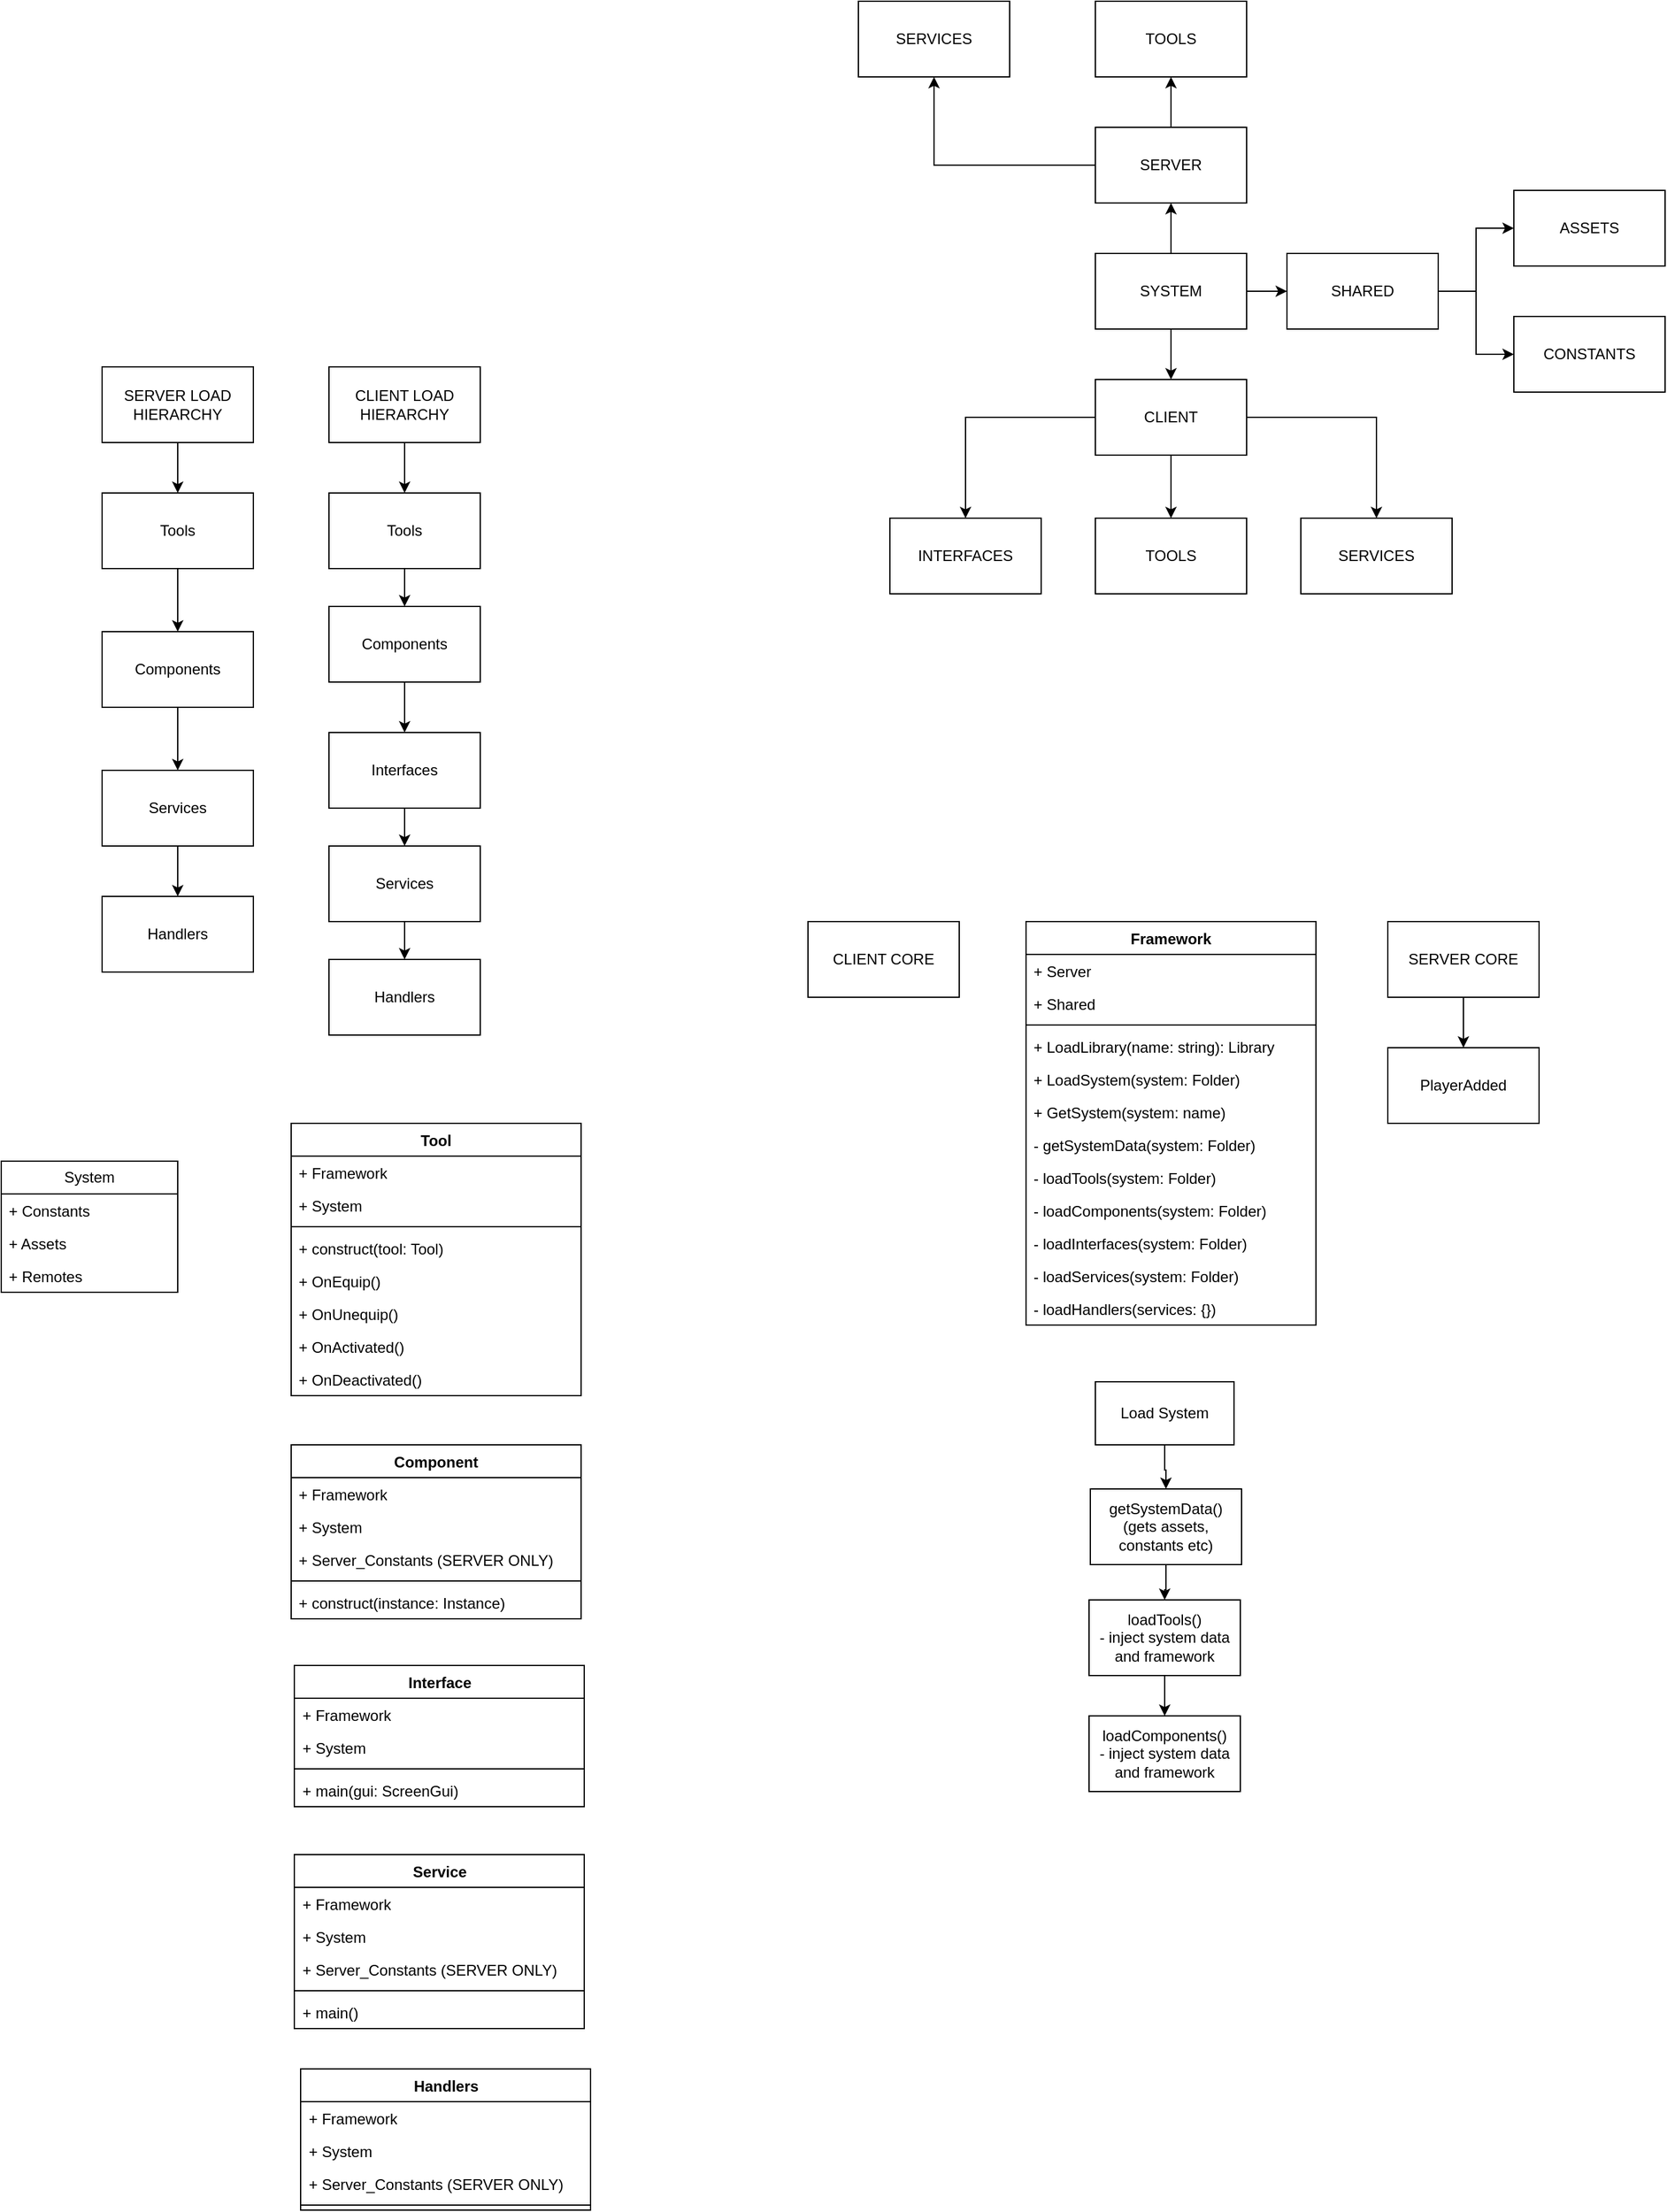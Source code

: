 <mxfile version="24.8.0">
  <diagram name="Strona-1" id="D0WtJ--KG0pHbl8i14lQ">
    <mxGraphModel dx="2062" dy="1830" grid="1" gridSize="10" guides="1" tooltips="1" connect="1" arrows="1" fold="1" page="1" pageScale="1" pageWidth="827" pageHeight="1169" math="0" shadow="0">
      <root>
        <mxCell id="0" />
        <mxCell id="1" parent="0" />
        <mxCell id="Cw_Zhbjyzplr6PI6fNdj-1" value="CLIENT CORE" style="rounded=0;whiteSpace=wrap;html=1;" parent="1" vertex="1">
          <mxGeometry x="130" y="220" width="120" height="60" as="geometry" />
        </mxCell>
        <mxCell id="PejXEIsaFlRkTcH4WxqB-6" style="edgeStyle=orthogonalEdgeStyle;rounded=0;orthogonalLoop=1;jettySize=auto;html=1;entryX=0.5;entryY=0;entryDx=0;entryDy=0;" edge="1" parent="1" source="Cw_Zhbjyzplr6PI6fNdj-2" target="PejXEIsaFlRkTcH4WxqB-5">
          <mxGeometry relative="1" as="geometry" />
        </mxCell>
        <mxCell id="Cw_Zhbjyzplr6PI6fNdj-2" value="SERVER CORE" style="rounded=0;whiteSpace=wrap;html=1;" parent="1" vertex="1">
          <mxGeometry x="590" y="220" width="120" height="60" as="geometry" />
        </mxCell>
        <mxCell id="Cw_Zhbjyzplr6PI6fNdj-11" style="edgeStyle=orthogonalEdgeStyle;rounded=0;orthogonalLoop=1;jettySize=auto;html=1;entryX=0.5;entryY=0;entryDx=0;entryDy=0;" parent="1" source="Cw_Zhbjyzplr6PI6fNdj-7" target="Cw_Zhbjyzplr6PI6fNdj-10" edge="1">
          <mxGeometry relative="1" as="geometry" />
        </mxCell>
        <mxCell id="Cw_Zhbjyzplr6PI6fNdj-13" style="edgeStyle=orthogonalEdgeStyle;rounded=0;orthogonalLoop=1;jettySize=auto;html=1;entryX=0.5;entryY=0;entryDx=0;entryDy=0;" parent="1" source="Cw_Zhbjyzplr6PI6fNdj-7" target="Cw_Zhbjyzplr6PI6fNdj-12" edge="1">
          <mxGeometry relative="1" as="geometry" />
        </mxCell>
        <mxCell id="Cw_Zhbjyzplr6PI6fNdj-15" style="edgeStyle=orthogonalEdgeStyle;rounded=0;orthogonalLoop=1;jettySize=auto;html=1;entryX=0.5;entryY=0;entryDx=0;entryDy=0;" parent="1" source="Cw_Zhbjyzplr6PI6fNdj-7" target="Cw_Zhbjyzplr6PI6fNdj-14" edge="1">
          <mxGeometry relative="1" as="geometry" />
        </mxCell>
        <mxCell id="Cw_Zhbjyzplr6PI6fNdj-7" value="CLIENT" style="whiteSpace=wrap;html=1;rounded=0;" parent="1" vertex="1">
          <mxGeometry x="358" y="-210" width="120" height="60" as="geometry" />
        </mxCell>
        <mxCell id="Cw_Zhbjyzplr6PI6fNdj-10" value="TOOLS" style="whiteSpace=wrap;html=1;rounded=0;" parent="1" vertex="1">
          <mxGeometry x="358" y="-100" width="120" height="60" as="geometry" />
        </mxCell>
        <mxCell id="Cw_Zhbjyzplr6PI6fNdj-12" value="INTERFACES" style="whiteSpace=wrap;html=1;rounded=0;" parent="1" vertex="1">
          <mxGeometry x="195" y="-100" width="120" height="60" as="geometry" />
        </mxCell>
        <mxCell id="Cw_Zhbjyzplr6PI6fNdj-14" value="SERVICES" style="whiteSpace=wrap;html=1;rounded=0;" parent="1" vertex="1">
          <mxGeometry x="521" y="-100" width="120" height="60" as="geometry" />
        </mxCell>
        <mxCell id="Cw_Zhbjyzplr6PI6fNdj-16" value="ASSETS" style="whiteSpace=wrap;html=1;rounded=0;" parent="1" vertex="1">
          <mxGeometry x="690" y="-360" width="120" height="60" as="geometry" />
        </mxCell>
        <mxCell id="Cw_Zhbjyzplr6PI6fNdj-23" style="edgeStyle=orthogonalEdgeStyle;rounded=0;orthogonalLoop=1;jettySize=auto;html=1;entryX=0.5;entryY=0;entryDx=0;entryDy=0;" parent="1" source="Cw_Zhbjyzplr6PI6fNdj-22" target="Cw_Zhbjyzplr6PI6fNdj-7" edge="1">
          <mxGeometry relative="1" as="geometry" />
        </mxCell>
        <mxCell id="Cw_Zhbjyzplr6PI6fNdj-27" style="edgeStyle=orthogonalEdgeStyle;rounded=0;orthogonalLoop=1;jettySize=auto;html=1;entryX=0.5;entryY=1;entryDx=0;entryDy=0;" parent="1" source="Cw_Zhbjyzplr6PI6fNdj-22" target="Cw_Zhbjyzplr6PI6fNdj-24" edge="1">
          <mxGeometry relative="1" as="geometry" />
        </mxCell>
        <mxCell id="Cw_Zhbjyzplr6PI6fNdj-29" value="" style="edgeStyle=orthogonalEdgeStyle;rounded=0;orthogonalLoop=1;jettySize=auto;html=1;" parent="1" source="Cw_Zhbjyzplr6PI6fNdj-22" target="Cw_Zhbjyzplr6PI6fNdj-28" edge="1">
          <mxGeometry relative="1" as="geometry" />
        </mxCell>
        <mxCell id="Cw_Zhbjyzplr6PI6fNdj-22" value="SYSTEM" style="whiteSpace=wrap;html=1;rounded=0;" parent="1" vertex="1">
          <mxGeometry x="358" y="-310" width="120" height="60" as="geometry" />
        </mxCell>
        <mxCell id="Cw_Zhbjyzplr6PI6fNdj-26" style="edgeStyle=orthogonalEdgeStyle;rounded=0;orthogonalLoop=1;jettySize=auto;html=1;entryX=0.5;entryY=1;entryDx=0;entryDy=0;" parent="1" source="Cw_Zhbjyzplr6PI6fNdj-24" target="Cw_Zhbjyzplr6PI6fNdj-25" edge="1">
          <mxGeometry relative="1" as="geometry" />
        </mxCell>
        <mxCell id="Cw_Zhbjyzplr6PI6fNdj-34" style="edgeStyle=orthogonalEdgeStyle;rounded=0;orthogonalLoop=1;jettySize=auto;html=1;" parent="1" source="Cw_Zhbjyzplr6PI6fNdj-24" target="Cw_Zhbjyzplr6PI6fNdj-33" edge="1">
          <mxGeometry relative="1" as="geometry" />
        </mxCell>
        <mxCell id="Cw_Zhbjyzplr6PI6fNdj-24" value="SERVER" style="whiteSpace=wrap;html=1;rounded=0;" parent="1" vertex="1">
          <mxGeometry x="358" y="-410" width="120" height="60" as="geometry" />
        </mxCell>
        <mxCell id="Cw_Zhbjyzplr6PI6fNdj-25" value="SERVICES" style="whiteSpace=wrap;html=1;rounded=0;" parent="1" vertex="1">
          <mxGeometry x="170" y="-510" width="120" height="60" as="geometry" />
        </mxCell>
        <mxCell id="Cw_Zhbjyzplr6PI6fNdj-31" style="edgeStyle=orthogonalEdgeStyle;rounded=0;orthogonalLoop=1;jettySize=auto;html=1;entryX=0;entryY=0.5;entryDx=0;entryDy=0;" parent="1" source="Cw_Zhbjyzplr6PI6fNdj-28" target="Cw_Zhbjyzplr6PI6fNdj-30" edge="1">
          <mxGeometry relative="1" as="geometry" />
        </mxCell>
        <mxCell id="Cw_Zhbjyzplr6PI6fNdj-32" style="edgeStyle=orthogonalEdgeStyle;rounded=0;orthogonalLoop=1;jettySize=auto;html=1;entryX=0;entryY=0.5;entryDx=0;entryDy=0;" parent="1" source="Cw_Zhbjyzplr6PI6fNdj-28" target="Cw_Zhbjyzplr6PI6fNdj-16" edge="1">
          <mxGeometry relative="1" as="geometry" />
        </mxCell>
        <mxCell id="Cw_Zhbjyzplr6PI6fNdj-28" value="SHARED" style="whiteSpace=wrap;html=1;rounded=0;" parent="1" vertex="1">
          <mxGeometry x="510" y="-310" width="120" height="60" as="geometry" />
        </mxCell>
        <mxCell id="Cw_Zhbjyzplr6PI6fNdj-30" value="CONSTANTS" style="whiteSpace=wrap;html=1;rounded=0;" parent="1" vertex="1">
          <mxGeometry x="690" y="-260" width="120" height="60" as="geometry" />
        </mxCell>
        <mxCell id="Cw_Zhbjyzplr6PI6fNdj-33" value="TOOLS" style="whiteSpace=wrap;html=1;rounded=0;" parent="1" vertex="1">
          <mxGeometry x="358" y="-510" width="120" height="60" as="geometry" />
        </mxCell>
        <mxCell id="PejXEIsaFlRkTcH4WxqB-5" value="PlayerAdded" style="whiteSpace=wrap;html=1;rounded=0;" vertex="1" parent="1">
          <mxGeometry x="590" y="320" width="120" height="60" as="geometry" />
        </mxCell>
        <mxCell id="PejXEIsaFlRkTcH4WxqB-7" value="Framework" style="swimlane;fontStyle=1;align=center;verticalAlign=top;childLayout=stackLayout;horizontal=1;startSize=26;horizontalStack=0;resizeParent=1;resizeParentMax=0;resizeLast=0;collapsible=1;marginBottom=0;whiteSpace=wrap;html=1;" vertex="1" parent="1">
          <mxGeometry x="303" y="220" width="230" height="320" as="geometry" />
        </mxCell>
        <mxCell id="PejXEIsaFlRkTcH4WxqB-8" value="+ Server" style="text;strokeColor=none;fillColor=none;align=left;verticalAlign=top;spacingLeft=4;spacingRight=4;overflow=hidden;rotatable=0;points=[[0,0.5],[1,0.5]];portConstraint=eastwest;whiteSpace=wrap;html=1;" vertex="1" parent="PejXEIsaFlRkTcH4WxqB-7">
          <mxGeometry y="26" width="230" height="26" as="geometry" />
        </mxCell>
        <mxCell id="PejXEIsaFlRkTcH4WxqB-12" value="+ Shared" style="text;strokeColor=none;fillColor=none;align=left;verticalAlign=top;spacingLeft=4;spacingRight=4;overflow=hidden;rotatable=0;points=[[0,0.5],[1,0.5]];portConstraint=eastwest;whiteSpace=wrap;html=1;" vertex="1" parent="PejXEIsaFlRkTcH4WxqB-7">
          <mxGeometry y="52" width="230" height="26" as="geometry" />
        </mxCell>
        <mxCell id="PejXEIsaFlRkTcH4WxqB-9" value="" style="line;strokeWidth=1;fillColor=none;align=left;verticalAlign=middle;spacingTop=-1;spacingLeft=3;spacingRight=3;rotatable=0;labelPosition=right;points=[];portConstraint=eastwest;strokeColor=inherit;" vertex="1" parent="PejXEIsaFlRkTcH4WxqB-7">
          <mxGeometry y="78" width="230" height="8" as="geometry" />
        </mxCell>
        <mxCell id="PejXEIsaFlRkTcH4WxqB-10" value="+ LoadLibrary(name: string): Library" style="text;strokeColor=none;fillColor=none;align=left;verticalAlign=top;spacingLeft=4;spacingRight=4;overflow=hidden;rotatable=0;points=[[0,0.5],[1,0.5]];portConstraint=eastwest;whiteSpace=wrap;html=1;" vertex="1" parent="PejXEIsaFlRkTcH4WxqB-7">
          <mxGeometry y="86" width="230" height="26" as="geometry" />
        </mxCell>
        <mxCell id="PejXEIsaFlRkTcH4WxqB-11" value="+ LoadSystem(system: Folder)" style="text;strokeColor=none;fillColor=none;align=left;verticalAlign=top;spacingLeft=4;spacingRight=4;overflow=hidden;rotatable=0;points=[[0,0.5],[1,0.5]];portConstraint=eastwest;whiteSpace=wrap;html=1;" vertex="1" parent="PejXEIsaFlRkTcH4WxqB-7">
          <mxGeometry y="112" width="230" height="26" as="geometry" />
        </mxCell>
        <mxCell id="PejXEIsaFlRkTcH4WxqB-57" value="+ GetSystem(system: name)" style="text;strokeColor=none;fillColor=none;align=left;verticalAlign=top;spacingLeft=4;spacingRight=4;overflow=hidden;rotatable=0;points=[[0,0.5],[1,0.5]];portConstraint=eastwest;whiteSpace=wrap;html=1;" vertex="1" parent="PejXEIsaFlRkTcH4WxqB-7">
          <mxGeometry y="138" width="230" height="26" as="geometry" />
        </mxCell>
        <mxCell id="PejXEIsaFlRkTcH4WxqB-112" value="- getSystemData(system: Folder)" style="text;strokeColor=none;fillColor=none;align=left;verticalAlign=top;spacingLeft=4;spacingRight=4;overflow=hidden;rotatable=0;points=[[0,0.5],[1,0.5]];portConstraint=eastwest;whiteSpace=wrap;html=1;" vertex="1" parent="PejXEIsaFlRkTcH4WxqB-7">
          <mxGeometry y="164" width="230" height="26" as="geometry" />
        </mxCell>
        <mxCell id="PejXEIsaFlRkTcH4WxqB-34" value="- loadTools(system: Folder)" style="text;strokeColor=none;fillColor=none;align=left;verticalAlign=top;spacingLeft=4;spacingRight=4;overflow=hidden;rotatable=0;points=[[0,0.5],[1,0.5]];portConstraint=eastwest;whiteSpace=wrap;html=1;" vertex="1" parent="PejXEIsaFlRkTcH4WxqB-7">
          <mxGeometry y="190" width="230" height="26" as="geometry" />
        </mxCell>
        <mxCell id="PejXEIsaFlRkTcH4WxqB-39" value="- loadComponents(system: Folder)" style="text;strokeColor=none;fillColor=none;align=left;verticalAlign=top;spacingLeft=4;spacingRight=4;overflow=hidden;rotatable=0;points=[[0,0.5],[1,0.5]];portConstraint=eastwest;whiteSpace=wrap;html=1;" vertex="1" parent="PejXEIsaFlRkTcH4WxqB-7">
          <mxGeometry y="216" width="230" height="26" as="geometry" />
        </mxCell>
        <mxCell id="PejXEIsaFlRkTcH4WxqB-43" value="- loadInterfaces(system: Folder)" style="text;strokeColor=none;fillColor=none;align=left;verticalAlign=top;spacingLeft=4;spacingRight=4;overflow=hidden;rotatable=0;points=[[0,0.5],[1,0.5]];portConstraint=eastwest;whiteSpace=wrap;html=1;" vertex="1" parent="PejXEIsaFlRkTcH4WxqB-7">
          <mxGeometry y="242" width="230" height="26" as="geometry" />
        </mxCell>
        <mxCell id="PejXEIsaFlRkTcH4WxqB-44" value="- loadServices(system: Folder)" style="text;strokeColor=none;fillColor=none;align=left;verticalAlign=top;spacingLeft=4;spacingRight=4;overflow=hidden;rotatable=0;points=[[0,0.5],[1,0.5]];portConstraint=eastwest;whiteSpace=wrap;html=1;" vertex="1" parent="PejXEIsaFlRkTcH4WxqB-7">
          <mxGeometry y="268" width="230" height="26" as="geometry" />
        </mxCell>
        <mxCell id="PejXEIsaFlRkTcH4WxqB-33" value="- loadHandlers(services: {})" style="text;strokeColor=none;fillColor=none;align=left;verticalAlign=top;spacingLeft=4;spacingRight=4;overflow=hidden;rotatable=0;points=[[0,0.5],[1,0.5]];portConstraint=eastwest;whiteSpace=wrap;html=1;" vertex="1" parent="PejXEIsaFlRkTcH4WxqB-7">
          <mxGeometry y="294" width="230" height="26" as="geometry" />
        </mxCell>
        <mxCell id="PejXEIsaFlRkTcH4WxqB-30" value="" style="edgeStyle=orthogonalEdgeStyle;rounded=0;orthogonalLoop=1;jettySize=auto;html=1;" edge="1" parent="1" source="PejXEIsaFlRkTcH4WxqB-13" target="PejXEIsaFlRkTcH4WxqB-24">
          <mxGeometry relative="1" as="geometry" />
        </mxCell>
        <mxCell id="PejXEIsaFlRkTcH4WxqB-13" value="CLIENT LOAD HIERARCHY" style="rounded=0;whiteSpace=wrap;html=1;" vertex="1" parent="1">
          <mxGeometry x="-250" y="-220" width="120" height="60" as="geometry" />
        </mxCell>
        <mxCell id="PejXEIsaFlRkTcH4WxqB-16" value="" style="edgeStyle=orthogonalEdgeStyle;rounded=0;orthogonalLoop=1;jettySize=auto;html=1;" edge="1" parent="1" source="PejXEIsaFlRkTcH4WxqB-14" target="PejXEIsaFlRkTcH4WxqB-15">
          <mxGeometry relative="1" as="geometry" />
        </mxCell>
        <mxCell id="PejXEIsaFlRkTcH4WxqB-14" value="SERVER LOAD HIERARCHY" style="rounded=0;whiteSpace=wrap;html=1;" vertex="1" parent="1">
          <mxGeometry x="-430" y="-220" width="120" height="60" as="geometry" />
        </mxCell>
        <mxCell id="PejXEIsaFlRkTcH4WxqB-40" style="edgeStyle=orthogonalEdgeStyle;rounded=0;orthogonalLoop=1;jettySize=auto;html=1;entryX=0.5;entryY=0;entryDx=0;entryDy=0;" edge="1" parent="1" source="PejXEIsaFlRkTcH4WxqB-15" target="PejXEIsaFlRkTcH4WxqB-18">
          <mxGeometry relative="1" as="geometry" />
        </mxCell>
        <mxCell id="PejXEIsaFlRkTcH4WxqB-15" value="Tools" style="whiteSpace=wrap;html=1;rounded=0;" vertex="1" parent="1">
          <mxGeometry x="-430" y="-120" width="120" height="60" as="geometry" />
        </mxCell>
        <mxCell id="PejXEIsaFlRkTcH4WxqB-17" value="Handlers" style="whiteSpace=wrap;html=1;rounded=0;" vertex="1" parent="1">
          <mxGeometry x="-430" y="200" width="120" height="60" as="geometry" />
        </mxCell>
        <mxCell id="PejXEIsaFlRkTcH4WxqB-41" style="edgeStyle=orthogonalEdgeStyle;rounded=0;orthogonalLoop=1;jettySize=auto;html=1;entryX=0.5;entryY=0;entryDx=0;entryDy=0;" edge="1" parent="1" source="PejXEIsaFlRkTcH4WxqB-18" target="PejXEIsaFlRkTcH4WxqB-19">
          <mxGeometry relative="1" as="geometry" />
        </mxCell>
        <mxCell id="PejXEIsaFlRkTcH4WxqB-18" value="Components" style="whiteSpace=wrap;html=1;rounded=0;" vertex="1" parent="1">
          <mxGeometry x="-430" y="-10" width="120" height="60" as="geometry" />
        </mxCell>
        <mxCell id="PejXEIsaFlRkTcH4WxqB-42" style="edgeStyle=orthogonalEdgeStyle;rounded=0;orthogonalLoop=1;jettySize=auto;html=1;entryX=0.5;entryY=0;entryDx=0;entryDy=0;" edge="1" parent="1" source="PejXEIsaFlRkTcH4WxqB-19" target="PejXEIsaFlRkTcH4WxqB-17">
          <mxGeometry relative="1" as="geometry" />
        </mxCell>
        <mxCell id="PejXEIsaFlRkTcH4WxqB-19" value="Services" style="whiteSpace=wrap;html=1;rounded=0;" vertex="1" parent="1">
          <mxGeometry x="-430" y="100" width="120" height="60" as="geometry" />
        </mxCell>
        <mxCell id="PejXEIsaFlRkTcH4WxqB-36" style="edgeStyle=orthogonalEdgeStyle;rounded=0;orthogonalLoop=1;jettySize=auto;html=1;" edge="1" parent="1" source="PejXEIsaFlRkTcH4WxqB-24" target="PejXEIsaFlRkTcH4WxqB-28">
          <mxGeometry relative="1" as="geometry" />
        </mxCell>
        <mxCell id="PejXEIsaFlRkTcH4WxqB-24" value="Tools" style="whiteSpace=wrap;html=1;rounded=0;" vertex="1" parent="1">
          <mxGeometry x="-250" y="-120" width="120" height="60" as="geometry" />
        </mxCell>
        <mxCell id="PejXEIsaFlRkTcH4WxqB-26" value="Handlers" style="whiteSpace=wrap;html=1;rounded=0;" vertex="1" parent="1">
          <mxGeometry x="-250" y="250" width="120" height="60" as="geometry" />
        </mxCell>
        <mxCell id="PejXEIsaFlRkTcH4WxqB-27" value="" style="edgeStyle=orthogonalEdgeStyle;rounded=0;orthogonalLoop=1;jettySize=auto;html=1;" edge="1" source="PejXEIsaFlRkTcH4WxqB-31" target="PejXEIsaFlRkTcH4WxqB-29" parent="1">
          <mxGeometry relative="1" as="geometry" />
        </mxCell>
        <mxCell id="PejXEIsaFlRkTcH4WxqB-28" value="Components" style="whiteSpace=wrap;html=1;rounded=0;" vertex="1" parent="1">
          <mxGeometry x="-250" y="-30" width="120" height="60" as="geometry" />
        </mxCell>
        <mxCell id="PejXEIsaFlRkTcH4WxqB-37" style="edgeStyle=orthogonalEdgeStyle;rounded=0;orthogonalLoop=1;jettySize=auto;html=1;" edge="1" parent="1" source="PejXEIsaFlRkTcH4WxqB-29" target="PejXEIsaFlRkTcH4WxqB-26">
          <mxGeometry relative="1" as="geometry" />
        </mxCell>
        <mxCell id="PejXEIsaFlRkTcH4WxqB-29" value="Services" style="whiteSpace=wrap;html=1;rounded=0;" vertex="1" parent="1">
          <mxGeometry x="-250" y="160" width="120" height="60" as="geometry" />
        </mxCell>
        <mxCell id="PejXEIsaFlRkTcH4WxqB-32" value="" style="edgeStyle=orthogonalEdgeStyle;rounded=0;orthogonalLoop=1;jettySize=auto;html=1;" edge="1" parent="1" source="PejXEIsaFlRkTcH4WxqB-28" target="PejXEIsaFlRkTcH4WxqB-31">
          <mxGeometry relative="1" as="geometry">
            <mxPoint x="-190" y="30" as="sourcePoint" />
            <mxPoint x="-190" y="160" as="targetPoint" />
          </mxGeometry>
        </mxCell>
        <mxCell id="PejXEIsaFlRkTcH4WxqB-31" value="Interfaces" style="whiteSpace=wrap;html=1;rounded=0;" vertex="1" parent="1">
          <mxGeometry x="-250" y="70" width="120" height="60" as="geometry" />
        </mxCell>
        <mxCell id="PejXEIsaFlRkTcH4WxqB-46" value="Service" style="swimlane;fontStyle=1;align=center;verticalAlign=top;childLayout=stackLayout;horizontal=1;startSize=26;horizontalStack=0;resizeParent=1;resizeParentMax=0;resizeLast=0;collapsible=1;marginBottom=0;whiteSpace=wrap;html=1;" vertex="1" parent="1">
          <mxGeometry x="-277.5" y="960" width="230" height="138" as="geometry" />
        </mxCell>
        <mxCell id="PejXEIsaFlRkTcH4WxqB-47" value="+ Framework" style="text;strokeColor=none;fillColor=none;align=left;verticalAlign=top;spacingLeft=4;spacingRight=4;overflow=hidden;rotatable=0;points=[[0,0.5],[1,0.5]];portConstraint=eastwest;whiteSpace=wrap;html=1;" vertex="1" parent="PejXEIsaFlRkTcH4WxqB-46">
          <mxGeometry y="26" width="230" height="26" as="geometry" />
        </mxCell>
        <mxCell id="PejXEIsaFlRkTcH4WxqB-48" value="+ System" style="text;strokeColor=none;fillColor=none;align=left;verticalAlign=top;spacingLeft=4;spacingRight=4;overflow=hidden;rotatable=0;points=[[0,0.5],[1,0.5]];portConstraint=eastwest;whiteSpace=wrap;html=1;" vertex="1" parent="PejXEIsaFlRkTcH4WxqB-46">
          <mxGeometry y="52" width="230" height="26" as="geometry" />
        </mxCell>
        <mxCell id="PejXEIsaFlRkTcH4WxqB-101" value="+ Server_Constants (SERVER ONLY)" style="text;strokeColor=none;fillColor=none;align=left;verticalAlign=top;spacingLeft=4;spacingRight=4;overflow=hidden;rotatable=0;points=[[0,0.5],[1,0.5]];portConstraint=eastwest;whiteSpace=wrap;html=1;" vertex="1" parent="PejXEIsaFlRkTcH4WxqB-46">
          <mxGeometry y="78" width="230" height="26" as="geometry" />
        </mxCell>
        <mxCell id="PejXEIsaFlRkTcH4WxqB-49" value="" style="line;strokeWidth=1;fillColor=none;align=left;verticalAlign=middle;spacingTop=-1;spacingLeft=3;spacingRight=3;rotatable=0;labelPosition=right;points=[];portConstraint=eastwest;strokeColor=inherit;" vertex="1" parent="PejXEIsaFlRkTcH4WxqB-46">
          <mxGeometry y="104" width="230" height="8" as="geometry" />
        </mxCell>
        <mxCell id="PejXEIsaFlRkTcH4WxqB-50" value="+ main()" style="text;strokeColor=none;fillColor=none;align=left;verticalAlign=top;spacingLeft=4;spacingRight=4;overflow=hidden;rotatable=0;points=[[0,0.5],[1,0.5]];portConstraint=eastwest;whiteSpace=wrap;html=1;" vertex="1" parent="PejXEIsaFlRkTcH4WxqB-46">
          <mxGeometry y="112" width="230" height="26" as="geometry" />
        </mxCell>
        <mxCell id="PejXEIsaFlRkTcH4WxqB-58" value="System" style="swimlane;fontStyle=0;childLayout=stackLayout;horizontal=1;startSize=26;fillColor=none;horizontalStack=0;resizeParent=1;resizeParentMax=0;resizeLast=0;collapsible=1;marginBottom=0;whiteSpace=wrap;html=1;" vertex="1" parent="1">
          <mxGeometry x="-510" y="410" width="140" height="104" as="geometry" />
        </mxCell>
        <mxCell id="PejXEIsaFlRkTcH4WxqB-59" value="+ Constants" style="text;strokeColor=none;fillColor=none;align=left;verticalAlign=top;spacingLeft=4;spacingRight=4;overflow=hidden;rotatable=0;points=[[0,0.5],[1,0.5]];portConstraint=eastwest;whiteSpace=wrap;html=1;" vertex="1" parent="PejXEIsaFlRkTcH4WxqB-58">
          <mxGeometry y="26" width="140" height="26" as="geometry" />
        </mxCell>
        <mxCell id="PejXEIsaFlRkTcH4WxqB-60" value="+ Assets" style="text;strokeColor=none;fillColor=none;align=left;verticalAlign=top;spacingLeft=4;spacingRight=4;overflow=hidden;rotatable=0;points=[[0,0.5],[1,0.5]];portConstraint=eastwest;whiteSpace=wrap;html=1;" vertex="1" parent="PejXEIsaFlRkTcH4WxqB-58">
          <mxGeometry y="52" width="140" height="26" as="geometry" />
        </mxCell>
        <mxCell id="PejXEIsaFlRkTcH4WxqB-62" value="+ Remotes" style="text;strokeColor=none;fillColor=none;align=left;verticalAlign=top;spacingLeft=4;spacingRight=4;overflow=hidden;rotatable=0;points=[[0,0.5],[1,0.5]];portConstraint=eastwest;whiteSpace=wrap;html=1;" vertex="1" parent="PejXEIsaFlRkTcH4WxqB-58">
          <mxGeometry y="78" width="140" height="26" as="geometry" />
        </mxCell>
        <mxCell id="PejXEIsaFlRkTcH4WxqB-64" value="Component" style="swimlane;fontStyle=1;align=center;verticalAlign=top;childLayout=stackLayout;horizontal=1;startSize=26;horizontalStack=0;resizeParent=1;resizeParentMax=0;resizeLast=0;collapsible=1;marginBottom=0;whiteSpace=wrap;html=1;" vertex="1" parent="1">
          <mxGeometry x="-280" y="635" width="230" height="138" as="geometry" />
        </mxCell>
        <mxCell id="PejXEIsaFlRkTcH4WxqB-65" value="+ Framework" style="text;strokeColor=none;fillColor=none;align=left;verticalAlign=top;spacingLeft=4;spacingRight=4;overflow=hidden;rotatable=0;points=[[0,0.5],[1,0.5]];portConstraint=eastwest;whiteSpace=wrap;html=1;" vertex="1" parent="PejXEIsaFlRkTcH4WxqB-64">
          <mxGeometry y="26" width="230" height="26" as="geometry" />
        </mxCell>
        <mxCell id="PejXEIsaFlRkTcH4WxqB-66" value="+ System" style="text;strokeColor=none;fillColor=none;align=left;verticalAlign=top;spacingLeft=4;spacingRight=4;overflow=hidden;rotatable=0;points=[[0,0.5],[1,0.5]];portConstraint=eastwest;whiteSpace=wrap;html=1;" vertex="1" parent="PejXEIsaFlRkTcH4WxqB-64">
          <mxGeometry y="52" width="230" height="26" as="geometry" />
        </mxCell>
        <mxCell id="PejXEIsaFlRkTcH4WxqB-108" value="+ Server_Constants (SERVER ONLY)" style="text;strokeColor=none;fillColor=none;align=left;verticalAlign=top;spacingLeft=4;spacingRight=4;overflow=hidden;rotatable=0;points=[[0,0.5],[1,0.5]];portConstraint=eastwest;whiteSpace=wrap;html=1;" vertex="1" parent="PejXEIsaFlRkTcH4WxqB-64">
          <mxGeometry y="78" width="230" height="26" as="geometry" />
        </mxCell>
        <mxCell id="PejXEIsaFlRkTcH4WxqB-67" value="" style="line;strokeWidth=1;fillColor=none;align=left;verticalAlign=middle;spacingTop=-1;spacingLeft=3;spacingRight=3;rotatable=0;labelPosition=right;points=[];portConstraint=eastwest;strokeColor=inherit;" vertex="1" parent="PejXEIsaFlRkTcH4WxqB-64">
          <mxGeometry y="104" width="230" height="8" as="geometry" />
        </mxCell>
        <mxCell id="PejXEIsaFlRkTcH4WxqB-68" value="+ construct(instance: Instance)" style="text;strokeColor=none;fillColor=none;align=left;verticalAlign=top;spacingLeft=4;spacingRight=4;overflow=hidden;rotatable=0;points=[[0,0.5],[1,0.5]];portConstraint=eastwest;whiteSpace=wrap;html=1;" vertex="1" parent="PejXEIsaFlRkTcH4WxqB-64">
          <mxGeometry y="112" width="230" height="26" as="geometry" />
        </mxCell>
        <mxCell id="PejXEIsaFlRkTcH4WxqB-75" value="Tool" style="swimlane;fontStyle=1;align=center;verticalAlign=top;childLayout=stackLayout;horizontal=1;startSize=26;horizontalStack=0;resizeParent=1;resizeParentMax=0;resizeLast=0;collapsible=1;marginBottom=0;whiteSpace=wrap;html=1;" vertex="1" parent="1">
          <mxGeometry x="-280" y="380" width="230" height="216" as="geometry" />
        </mxCell>
        <mxCell id="PejXEIsaFlRkTcH4WxqB-76" value="+ Framework" style="text;strokeColor=none;fillColor=none;align=left;verticalAlign=top;spacingLeft=4;spacingRight=4;overflow=hidden;rotatable=0;points=[[0,0.5],[1,0.5]];portConstraint=eastwest;whiteSpace=wrap;html=1;" vertex="1" parent="PejXEIsaFlRkTcH4WxqB-75">
          <mxGeometry y="26" width="230" height="26" as="geometry" />
        </mxCell>
        <mxCell id="PejXEIsaFlRkTcH4WxqB-77" value="+ System" style="text;strokeColor=none;fillColor=none;align=left;verticalAlign=top;spacingLeft=4;spacingRight=4;overflow=hidden;rotatable=0;points=[[0,0.5],[1,0.5]];portConstraint=eastwest;whiteSpace=wrap;html=1;" vertex="1" parent="PejXEIsaFlRkTcH4WxqB-75">
          <mxGeometry y="52" width="230" height="26" as="geometry" />
        </mxCell>
        <mxCell id="PejXEIsaFlRkTcH4WxqB-78" value="" style="line;strokeWidth=1;fillColor=none;align=left;verticalAlign=middle;spacingTop=-1;spacingLeft=3;spacingRight=3;rotatable=0;labelPosition=right;points=[];portConstraint=eastwest;strokeColor=inherit;" vertex="1" parent="PejXEIsaFlRkTcH4WxqB-75">
          <mxGeometry y="78" width="230" height="8" as="geometry" />
        </mxCell>
        <mxCell id="PejXEIsaFlRkTcH4WxqB-86" value="+ construct(tool: Tool)" style="text;strokeColor=none;fillColor=none;align=left;verticalAlign=top;spacingLeft=4;spacingRight=4;overflow=hidden;rotatable=0;points=[[0,0.5],[1,0.5]];portConstraint=eastwest;whiteSpace=wrap;html=1;" vertex="1" parent="PejXEIsaFlRkTcH4WxqB-75">
          <mxGeometry y="86" width="230" height="26" as="geometry" />
        </mxCell>
        <mxCell id="PejXEIsaFlRkTcH4WxqB-87" value="+ OnEquip()" style="text;strokeColor=none;fillColor=none;align=left;verticalAlign=top;spacingLeft=4;spacingRight=4;overflow=hidden;rotatable=0;points=[[0,0.5],[1,0.5]];portConstraint=eastwest;whiteSpace=wrap;html=1;" vertex="1" parent="PejXEIsaFlRkTcH4WxqB-75">
          <mxGeometry y="112" width="230" height="26" as="geometry" />
        </mxCell>
        <mxCell id="PejXEIsaFlRkTcH4WxqB-88" value="+ OnUnequip()" style="text;strokeColor=none;fillColor=none;align=left;verticalAlign=top;spacingLeft=4;spacingRight=4;overflow=hidden;rotatable=0;points=[[0,0.5],[1,0.5]];portConstraint=eastwest;whiteSpace=wrap;html=1;" vertex="1" parent="PejXEIsaFlRkTcH4WxqB-75">
          <mxGeometry y="138" width="230" height="26" as="geometry" />
        </mxCell>
        <mxCell id="PejXEIsaFlRkTcH4WxqB-117" value="+ OnActivated()" style="text;strokeColor=none;fillColor=none;align=left;verticalAlign=top;spacingLeft=4;spacingRight=4;overflow=hidden;rotatable=0;points=[[0,0.5],[1,0.5]];portConstraint=eastwest;whiteSpace=wrap;html=1;" vertex="1" parent="PejXEIsaFlRkTcH4WxqB-75">
          <mxGeometry y="164" width="230" height="26" as="geometry" />
        </mxCell>
        <mxCell id="PejXEIsaFlRkTcH4WxqB-126" value="+ OnDeactivated()" style="text;strokeColor=none;fillColor=none;align=left;verticalAlign=top;spacingLeft=4;spacingRight=4;overflow=hidden;rotatable=0;points=[[0,0.5],[1,0.5]];portConstraint=eastwest;whiteSpace=wrap;html=1;" vertex="1" parent="PejXEIsaFlRkTcH4WxqB-75">
          <mxGeometry y="190" width="230" height="26" as="geometry" />
        </mxCell>
        <mxCell id="PejXEIsaFlRkTcH4WxqB-80" value="Interface" style="swimlane;fontStyle=1;align=center;verticalAlign=top;childLayout=stackLayout;horizontal=1;startSize=26;horizontalStack=0;resizeParent=1;resizeParentMax=0;resizeLast=0;collapsible=1;marginBottom=0;whiteSpace=wrap;html=1;" vertex="1" parent="1">
          <mxGeometry x="-277.5" y="810" width="230" height="112" as="geometry" />
        </mxCell>
        <mxCell id="PejXEIsaFlRkTcH4WxqB-81" value="+ Framework" style="text;strokeColor=none;fillColor=none;align=left;verticalAlign=top;spacingLeft=4;spacingRight=4;overflow=hidden;rotatable=0;points=[[0,0.5],[1,0.5]];portConstraint=eastwest;whiteSpace=wrap;html=1;" vertex="1" parent="PejXEIsaFlRkTcH4WxqB-80">
          <mxGeometry y="26" width="230" height="26" as="geometry" />
        </mxCell>
        <mxCell id="PejXEIsaFlRkTcH4WxqB-82" value="+ System" style="text;strokeColor=none;fillColor=none;align=left;verticalAlign=top;spacingLeft=4;spacingRight=4;overflow=hidden;rotatable=0;points=[[0,0.5],[1,0.5]];portConstraint=eastwest;whiteSpace=wrap;html=1;" vertex="1" parent="PejXEIsaFlRkTcH4WxqB-80">
          <mxGeometry y="52" width="230" height="26" as="geometry" />
        </mxCell>
        <mxCell id="PejXEIsaFlRkTcH4WxqB-83" value="" style="line;strokeWidth=1;fillColor=none;align=left;verticalAlign=middle;spacingTop=-1;spacingLeft=3;spacingRight=3;rotatable=0;labelPosition=right;points=[];portConstraint=eastwest;strokeColor=inherit;" vertex="1" parent="PejXEIsaFlRkTcH4WxqB-80">
          <mxGeometry y="78" width="230" height="8" as="geometry" />
        </mxCell>
        <mxCell id="PejXEIsaFlRkTcH4WxqB-85" value="+ main(gui: ScreenGui)" style="text;strokeColor=none;fillColor=none;align=left;verticalAlign=top;spacingLeft=4;spacingRight=4;overflow=hidden;rotatable=0;points=[[0,0.5],[1,0.5]];portConstraint=eastwest;whiteSpace=wrap;html=1;" vertex="1" parent="PejXEIsaFlRkTcH4WxqB-80">
          <mxGeometry y="86" width="230" height="26" as="geometry" />
        </mxCell>
        <mxCell id="PejXEIsaFlRkTcH4WxqB-102" value="Handlers" style="swimlane;fontStyle=1;align=center;verticalAlign=top;childLayout=stackLayout;horizontal=1;startSize=26;horizontalStack=0;resizeParent=1;resizeParentMax=0;resizeLast=0;collapsible=1;marginBottom=0;whiteSpace=wrap;html=1;" vertex="1" parent="1">
          <mxGeometry x="-272.5" y="1130" width="230" height="112" as="geometry" />
        </mxCell>
        <mxCell id="PejXEIsaFlRkTcH4WxqB-103" value="+ Framework" style="text;strokeColor=none;fillColor=none;align=left;verticalAlign=top;spacingLeft=4;spacingRight=4;overflow=hidden;rotatable=0;points=[[0,0.5],[1,0.5]];portConstraint=eastwest;whiteSpace=wrap;html=1;" vertex="1" parent="PejXEIsaFlRkTcH4WxqB-102">
          <mxGeometry y="26" width="230" height="26" as="geometry" />
        </mxCell>
        <mxCell id="PejXEIsaFlRkTcH4WxqB-104" value="+ System" style="text;strokeColor=none;fillColor=none;align=left;verticalAlign=top;spacingLeft=4;spacingRight=4;overflow=hidden;rotatable=0;points=[[0,0.5],[1,0.5]];portConstraint=eastwest;whiteSpace=wrap;html=1;" vertex="1" parent="PejXEIsaFlRkTcH4WxqB-102">
          <mxGeometry y="52" width="230" height="26" as="geometry" />
        </mxCell>
        <mxCell id="PejXEIsaFlRkTcH4WxqB-105" value="+ Server_Constants (SERVER ONLY)" style="text;strokeColor=none;fillColor=none;align=left;verticalAlign=top;spacingLeft=4;spacingRight=4;overflow=hidden;rotatable=0;points=[[0,0.5],[1,0.5]];portConstraint=eastwest;whiteSpace=wrap;html=1;" vertex="1" parent="PejXEIsaFlRkTcH4WxqB-102">
          <mxGeometry y="78" width="230" height="26" as="geometry" />
        </mxCell>
        <mxCell id="PejXEIsaFlRkTcH4WxqB-106" value="" style="line;strokeWidth=1;fillColor=none;align=left;verticalAlign=middle;spacingTop=-1;spacingLeft=3;spacingRight=3;rotatable=0;labelPosition=right;points=[];portConstraint=eastwest;strokeColor=inherit;" vertex="1" parent="PejXEIsaFlRkTcH4WxqB-102">
          <mxGeometry y="104" width="230" height="8" as="geometry" />
        </mxCell>
        <mxCell id="PejXEIsaFlRkTcH4WxqB-111" value="" style="edgeStyle=orthogonalEdgeStyle;rounded=0;orthogonalLoop=1;jettySize=auto;html=1;" edge="1" parent="1" source="PejXEIsaFlRkTcH4WxqB-109" target="PejXEIsaFlRkTcH4WxqB-110">
          <mxGeometry relative="1" as="geometry" />
        </mxCell>
        <mxCell id="PejXEIsaFlRkTcH4WxqB-109" value="Load System" style="html=1;whiteSpace=wrap;" vertex="1" parent="1">
          <mxGeometry x="358" y="585" width="110" height="50" as="geometry" />
        </mxCell>
        <mxCell id="PejXEIsaFlRkTcH4WxqB-114" value="" style="edgeStyle=orthogonalEdgeStyle;rounded=0;orthogonalLoop=1;jettySize=auto;html=1;" edge="1" parent="1" source="PejXEIsaFlRkTcH4WxqB-110" target="PejXEIsaFlRkTcH4WxqB-113">
          <mxGeometry relative="1" as="geometry" />
        </mxCell>
        <mxCell id="PejXEIsaFlRkTcH4WxqB-110" value="getSystemData()&lt;div&gt;(gets assets, constants etc)&lt;/div&gt;" style="whiteSpace=wrap;html=1;" vertex="1" parent="1">
          <mxGeometry x="354" y="670" width="120" height="60" as="geometry" />
        </mxCell>
        <mxCell id="PejXEIsaFlRkTcH4WxqB-116" style="edgeStyle=orthogonalEdgeStyle;rounded=0;orthogonalLoop=1;jettySize=auto;html=1;entryX=0.5;entryY=0;entryDx=0;entryDy=0;" edge="1" parent="1" source="PejXEIsaFlRkTcH4WxqB-113" target="PejXEIsaFlRkTcH4WxqB-115">
          <mxGeometry relative="1" as="geometry" />
        </mxCell>
        <mxCell id="PejXEIsaFlRkTcH4WxqB-113" value="loadTools()&lt;div&gt;- inject system data and framework&lt;/div&gt;" style="whiteSpace=wrap;html=1;" vertex="1" parent="1">
          <mxGeometry x="353" y="758" width="120" height="60" as="geometry" />
        </mxCell>
        <mxCell id="PejXEIsaFlRkTcH4WxqB-115" value="loadComponents()&lt;div&gt;- inject system data and framework&lt;/div&gt;" style="whiteSpace=wrap;html=1;" vertex="1" parent="1">
          <mxGeometry x="353" y="850" width="120" height="60" as="geometry" />
        </mxCell>
      </root>
    </mxGraphModel>
  </diagram>
</mxfile>
